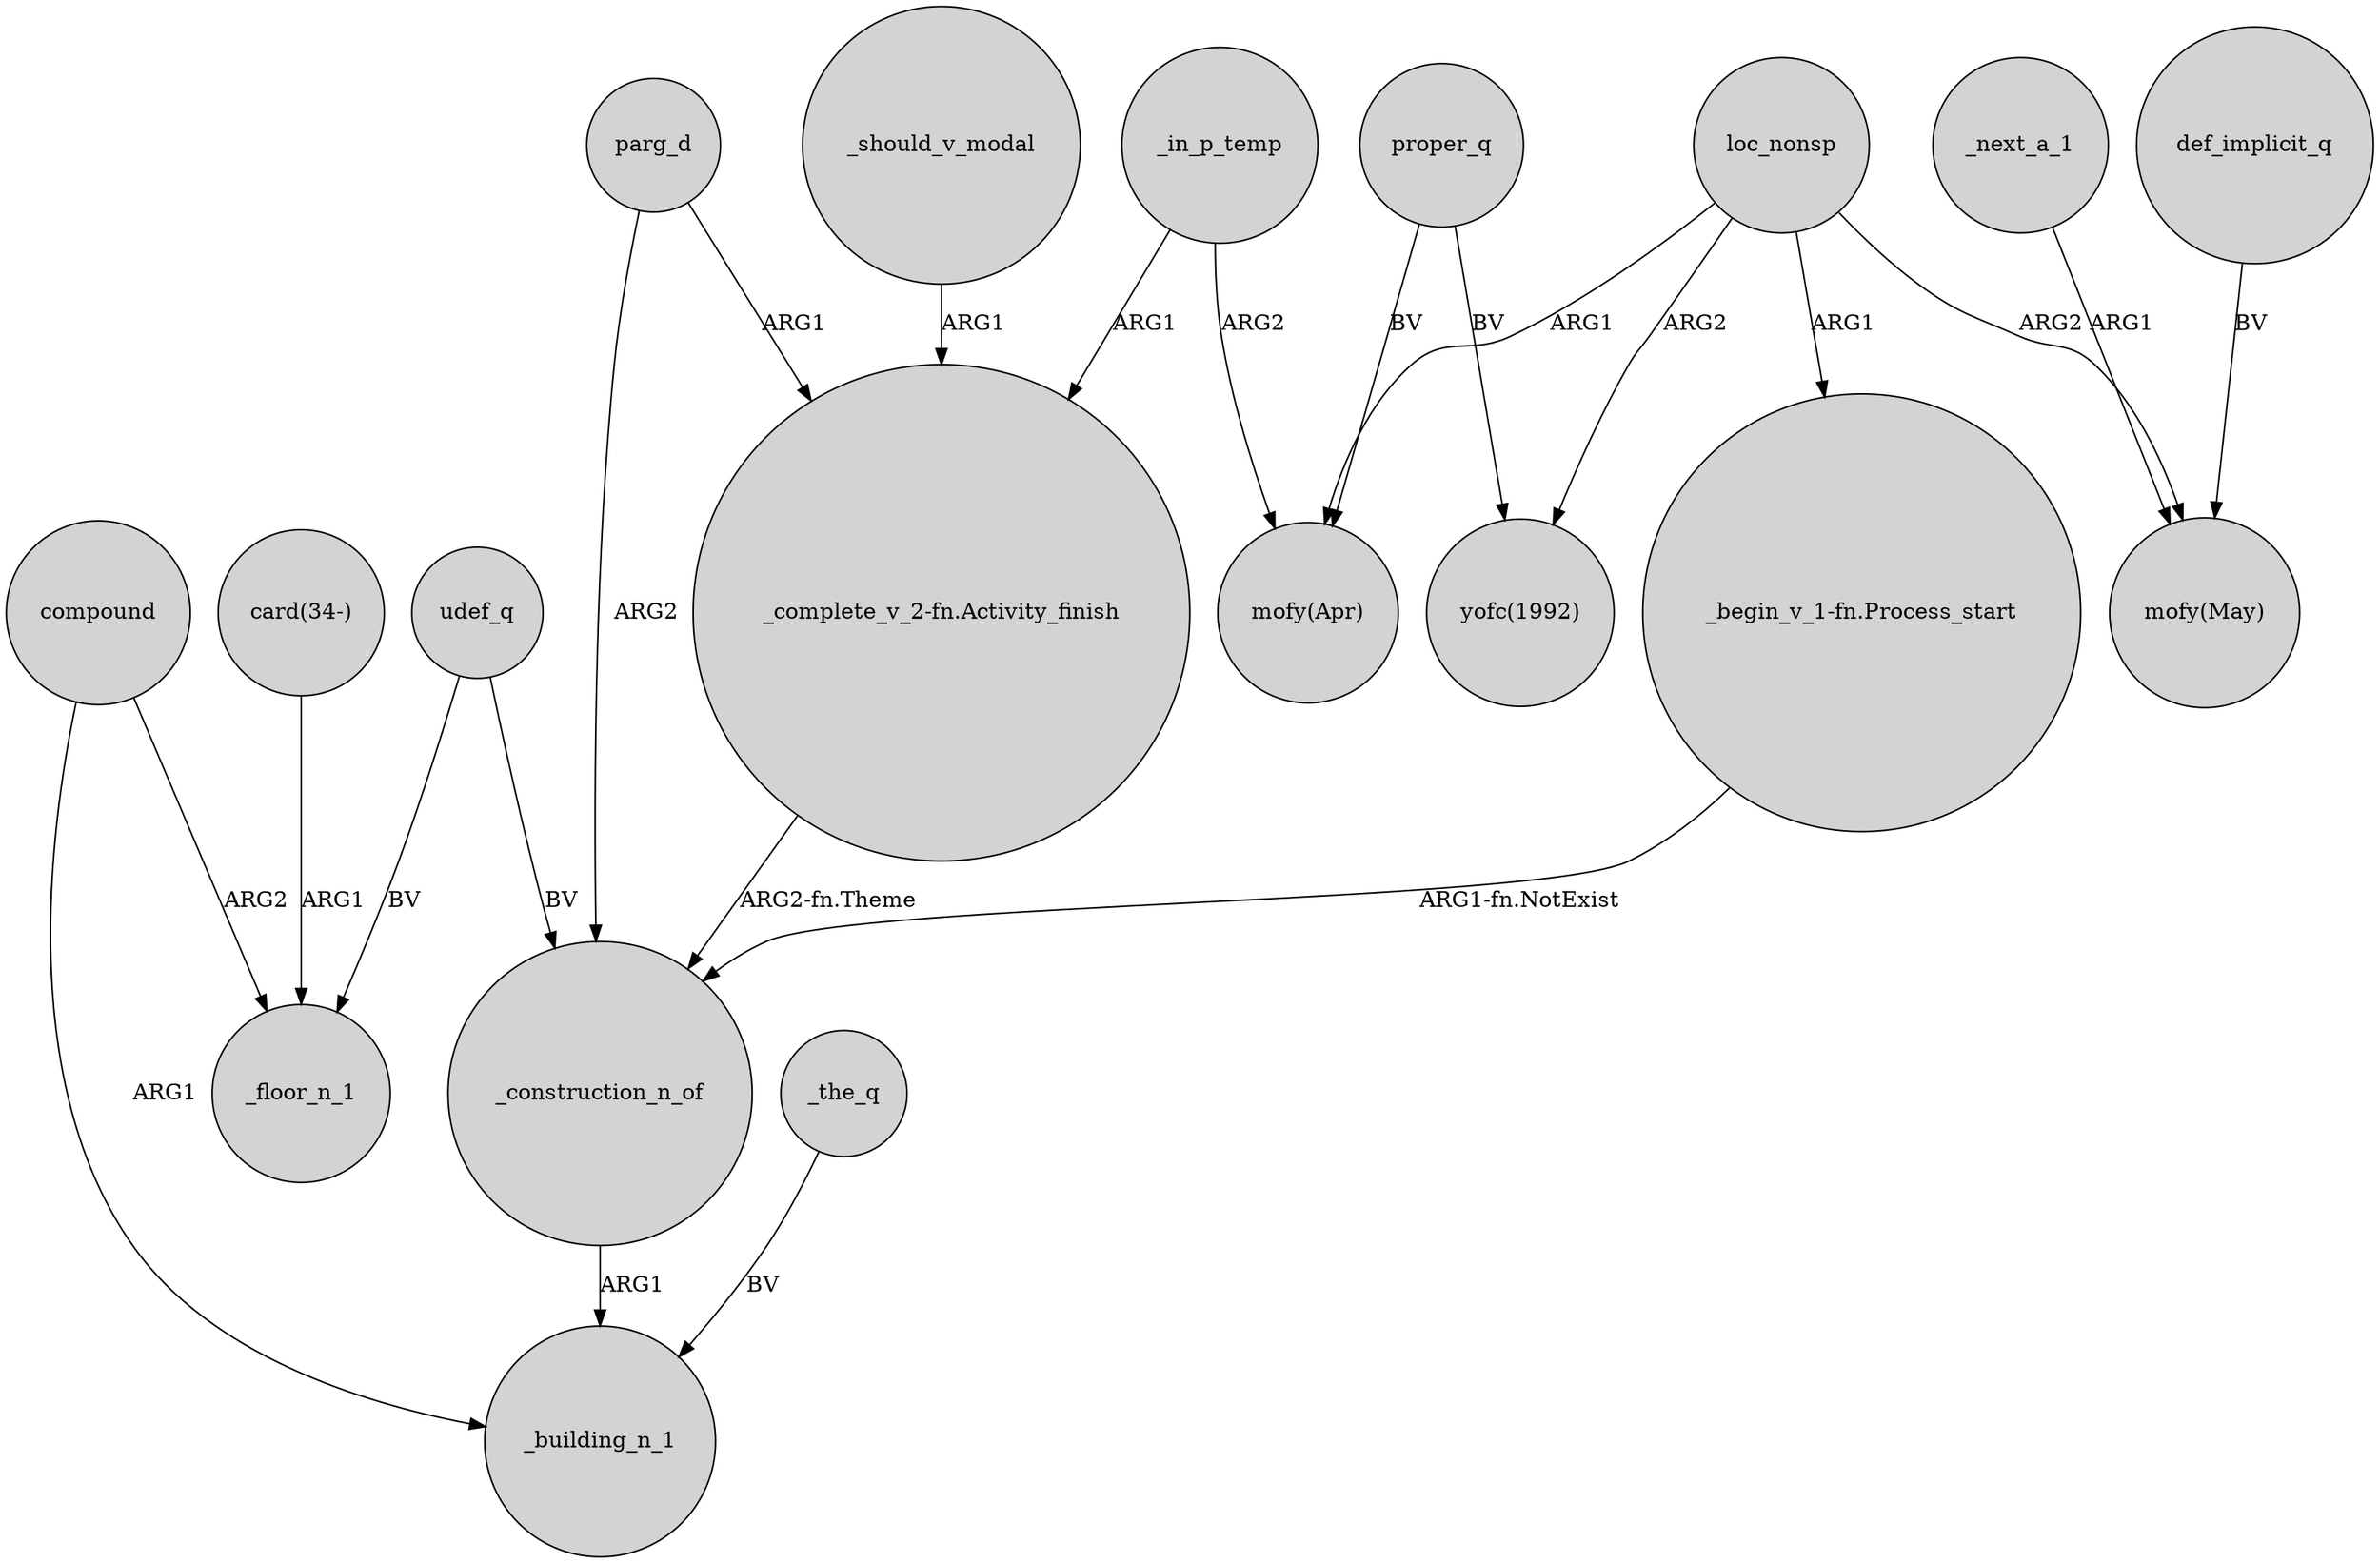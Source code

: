 digraph {
	node [shape=circle style=filled]
	compound -> _floor_n_1 [label=ARG2]
	loc_nonsp -> "mofy(May)" [label=ARG2]
	_in_p_temp -> "_complete_v_2-fn.Activity_finish" [label=ARG1]
	_next_a_1 -> "mofy(May)" [label=ARG1]
	proper_q -> "yofc(1992)" [label=BV]
	def_implicit_q -> "mofy(May)" [label=BV]
	"_complete_v_2-fn.Activity_finish" -> _construction_n_of [label="ARG2-fn.Theme"]
	proper_q -> "mofy(Apr)" [label=BV]
	compound -> _building_n_1 [label=ARG1]
	loc_nonsp -> "yofc(1992)" [label=ARG2]
	"card(34-)" -> _floor_n_1 [label=ARG1]
	_should_v_modal -> "_complete_v_2-fn.Activity_finish" [label=ARG1]
	_the_q -> _building_n_1 [label=BV]
	"_begin_v_1-fn.Process_start" -> _construction_n_of [label="ARG1-fn.NotExist"]
	_in_p_temp -> "mofy(Apr)" [label=ARG2]
	_construction_n_of -> _building_n_1 [label=ARG1]
	parg_d -> "_complete_v_2-fn.Activity_finish" [label=ARG1]
	udef_q -> _floor_n_1 [label=BV]
	loc_nonsp -> "mofy(Apr)" [label=ARG1]
	parg_d -> _construction_n_of [label=ARG2]
	udef_q -> _construction_n_of [label=BV]
	loc_nonsp -> "_begin_v_1-fn.Process_start" [label=ARG1]
}
